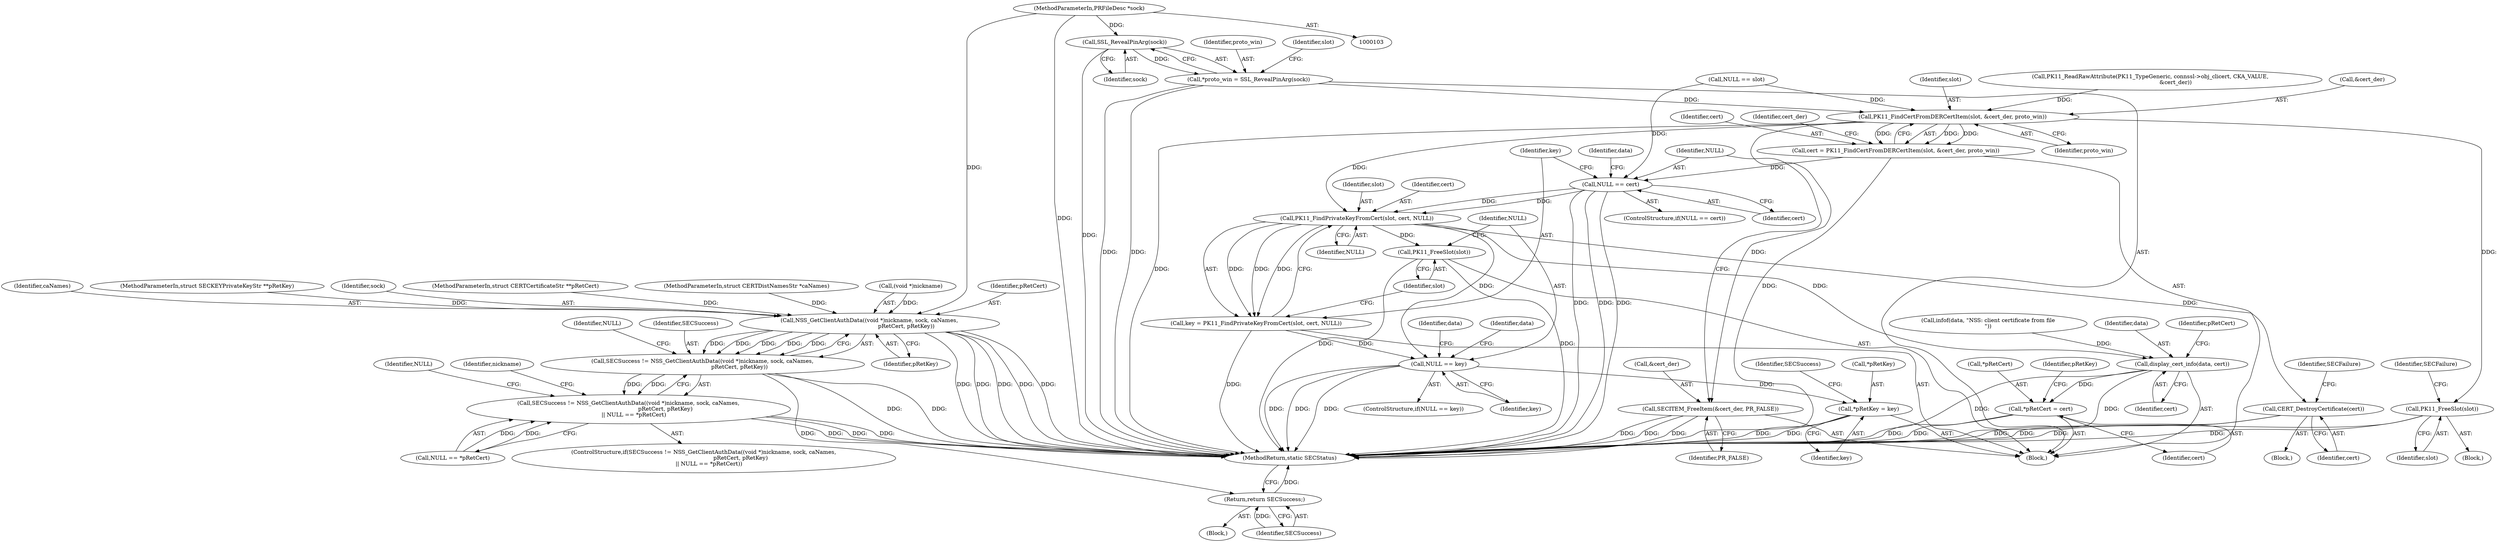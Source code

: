digraph "0_curl_curl-7_50_2~32@pointer" {
"1000105" [label="(MethodParameterIn,PRFileDesc *sock)"];
"1000143" [label="(Call,SSL_RevealPinArg(sock))"];
"1000141" [label="(Call,*proto_win = SSL_RevealPinArg(sock))"];
"1000184" [label="(Call,PK11_FindCertFromDERCertItem(slot, &cert_der, proto_win))"];
"1000182" [label="(Call,cert = PK11_FindCertFromDERCertItem(slot, &cert_der, proto_win))"];
"1000194" [label="(Call,NULL == cert)"];
"1000207" [label="(Call,PK11_FindPrivateKeyFromCert(slot, cert, NULL))"];
"1000205" [label="(Call,key = PK11_FindPrivateKeyFromCert(slot, cert, NULL))"];
"1000214" [label="(Call,NULL == key)"];
"1000235" [label="(Call,*pRetKey = key)"];
"1000211" [label="(Call,PK11_FreeSlot(slot))"];
"1000221" [label="(Call,CERT_DestroyCertificate(cert))"];
"1000228" [label="(Call,display_cert_info(data, cert))"];
"1000231" [label="(Call,*pRetCert = cert)"];
"1000189" [label="(Call,SECITEM_FreeItem(&cert_der, PR_FALSE))"];
"1000201" [label="(Call,PK11_FreeSlot(slot))"];
"1000245" [label="(Call,NSS_GetClientAuthData((void *)nickname, sock, caNames,\n                                          pRetCert, pRetKey))"];
"1000243" [label="(Call,SECSuccess != NSS_GetClientAuthData((void *)nickname, sock, caNames,\n                                          pRetCert, pRetKey))"];
"1000242" [label="(Call,SECSuccess != NSS_GetClientAuthData((void *)nickname, sock, caNames,\n                                          pRetCert, pRetKey)\n      || NULL == *pRetCert)"];
"1000321" [label="(Return,return SECSuccess;)"];
"1000209" [label="(Identifier,cert)"];
"1000224" [label="(Identifier,SECFailure)"];
"1000204" [label="(Identifier,SECFailure)"];
"1000143" [label="(Call,SSL_RevealPinArg(sock))"];
"1000190" [label="(Call,&cert_der)"];
"1000194" [label="(Call,NULL == cert)"];
"1000241" [label="(ControlStructure,if(SECSuccess != NSS_GetClientAuthData((void *)nickname, sock, caNames,\n                                          pRetCert, pRetKey)\n      || NULL == *pRetCert))"];
"1000192" [label="(Identifier,PR_FALSE)"];
"1000226" [label="(Identifier,data)"];
"1000254" [label="(Identifier,NULL)"];
"1000321" [label="(Return,return SECSuccess;)"];
"1000141" [label="(Call,*proto_win = SSL_RevealPinArg(sock))"];
"1000186" [label="(Call,&cert_der)"];
"1000184" [label="(Call,PK11_FindCertFromDERCertItem(slot, &cert_der, proto_win))"];
"1000210" [label="(Identifier,NULL)"];
"1000252" [label="(Identifier,pRetKey)"];
"1000195" [label="(Identifier,NULL)"];
"1000253" [label="(Call,NULL == *pRetCert)"];
"1000212" [label="(Identifier,slot)"];
"1000182" [label="(Call,cert = PK11_FindCertFromDERCertItem(slot, &cert_der, proto_win))"];
"1000230" [label="(Identifier,cert)"];
"1000191" [label="(Identifier,cert_der)"];
"1000142" [label="(Identifier,proto_win)"];
"1000251" [label="(Identifier,pRetCert)"];
"1000105" [label="(MethodParameterIn,PRFileDesc *sock)"];
"1000219" [label="(Identifier,data)"];
"1000250" [label="(Identifier,caNames)"];
"1000211" [label="(Call,PK11_FreeSlot(slot))"];
"1000240" [label="(Identifier,SECSuccess)"];
"1000217" [label="(Block,)"];
"1000214" [label="(Call,NULL == key)"];
"1000234" [label="(Identifier,cert)"];
"1000183" [label="(Identifier,cert)"];
"1000197" [label="(Block,)"];
"1000108" [label="(MethodParameterIn,struct SECKEYPrivateKeyStr **pRetKey)"];
"1000144" [label="(Identifier,sock)"];
"1000229" [label="(Identifier,data)"];
"1000205" [label="(Call,key = PK11_FindPrivateKeyFromCert(slot, cert, NULL))"];
"1000201" [label="(Call,PK11_FreeSlot(slot))"];
"1000236" [label="(Call,*pRetKey)"];
"1000244" [label="(Identifier,SECSuccess)"];
"1000189" [label="(Call,SECITEM_FreeItem(&cert_der, PR_FALSE))"];
"1000249" [label="(Identifier,sock)"];
"1000213" [label="(ControlStructure,if(NULL == key))"];
"1000233" [label="(Identifier,pRetCert)"];
"1000107" [label="(MethodParameterIn,struct CERTCertificateStr **pRetCert)"];
"1000106" [label="(MethodParameterIn,struct CERTDistNamesStr *caNames)"];
"1000273" [label="(Identifier,nickname)"];
"1000235" [label="(Call,*pRetKey = key)"];
"1000221" [label="(Call,CERT_DestroyCertificate(cert))"];
"1000323" [label="(MethodReturn,static SECStatus)"];
"1000245" [label="(Call,NSS_GetClientAuthData((void *)nickname, sock, caNames,\n                                          pRetCert, pRetKey))"];
"1000231" [label="(Call,*pRetCert = cert)"];
"1000215" [label="(Identifier,NULL)"];
"1000237" [label="(Identifier,pRetKey)"];
"1000206" [label="(Identifier,key)"];
"1000196" [label="(Identifier,cert)"];
"1000242" [label="(Call,SECSuccess != NSS_GetClientAuthData((void *)nickname, sock, caNames,\n                                          pRetCert, pRetKey)\n      || NULL == *pRetCert)"];
"1000260" [label="(Identifier,NULL)"];
"1000228" [label="(Call,display_cert_info(data, cert))"];
"1000149" [label="(Identifier,slot)"];
"1000153" [label="(Call,NULL == slot)"];
"1000238" [label="(Identifier,key)"];
"1000109" [label="(Block,)"];
"1000243" [label="(Call,SECSuccess != NSS_GetClientAuthData((void *)nickname, sock, caNames,\n                                          pRetCert, pRetKey))"];
"1000232" [label="(Call,*pRetCert)"];
"1000225" [label="(Call,infof(data, \"NSS: client certificate from file\n\"))"];
"1000188" [label="(Identifier,proto_win)"];
"1000208" [label="(Identifier,slot)"];
"1000216" [label="(Identifier,key)"];
"1000246" [label="(Call,(void *)nickname)"];
"1000322" [label="(Identifier,SECSuccess)"];
"1000193" [label="(ControlStructure,if(NULL == cert))"];
"1000222" [label="(Identifier,cert)"];
"1000202" [label="(Identifier,slot)"];
"1000185" [label="(Identifier,slot)"];
"1000199" [label="(Identifier,data)"];
"1000207" [label="(Call,PK11_FindPrivateKeyFromCert(slot, cert, NULL))"];
"1000165" [label="(Call,PK11_ReadRawAttribute(PK11_TypeGeneric, connssl->obj_clicert, CKA_VALUE,\n                             &cert_der))"];
"1000136" [label="(Block,)"];
"1000105" -> "1000103"  [label="AST: "];
"1000105" -> "1000323"  [label="DDG: "];
"1000105" -> "1000143"  [label="DDG: "];
"1000105" -> "1000245"  [label="DDG: "];
"1000143" -> "1000141"  [label="AST: "];
"1000143" -> "1000144"  [label="CFG: "];
"1000144" -> "1000143"  [label="AST: "];
"1000141" -> "1000143"  [label="CFG: "];
"1000143" -> "1000323"  [label="DDG: "];
"1000143" -> "1000141"  [label="DDG: "];
"1000141" -> "1000136"  [label="AST: "];
"1000142" -> "1000141"  [label="AST: "];
"1000149" -> "1000141"  [label="CFG: "];
"1000141" -> "1000323"  [label="DDG: "];
"1000141" -> "1000323"  [label="DDG: "];
"1000141" -> "1000184"  [label="DDG: "];
"1000184" -> "1000182"  [label="AST: "];
"1000184" -> "1000188"  [label="CFG: "];
"1000185" -> "1000184"  [label="AST: "];
"1000186" -> "1000184"  [label="AST: "];
"1000188" -> "1000184"  [label="AST: "];
"1000182" -> "1000184"  [label="CFG: "];
"1000184" -> "1000323"  [label="DDG: "];
"1000184" -> "1000182"  [label="DDG: "];
"1000184" -> "1000182"  [label="DDG: "];
"1000184" -> "1000182"  [label="DDG: "];
"1000153" -> "1000184"  [label="DDG: "];
"1000165" -> "1000184"  [label="DDG: "];
"1000184" -> "1000189"  [label="DDG: "];
"1000184" -> "1000201"  [label="DDG: "];
"1000184" -> "1000207"  [label="DDG: "];
"1000182" -> "1000136"  [label="AST: "];
"1000183" -> "1000182"  [label="AST: "];
"1000191" -> "1000182"  [label="CFG: "];
"1000182" -> "1000323"  [label="DDG: "];
"1000182" -> "1000194"  [label="DDG: "];
"1000194" -> "1000193"  [label="AST: "];
"1000194" -> "1000196"  [label="CFG: "];
"1000195" -> "1000194"  [label="AST: "];
"1000196" -> "1000194"  [label="AST: "];
"1000199" -> "1000194"  [label="CFG: "];
"1000206" -> "1000194"  [label="CFG: "];
"1000194" -> "1000323"  [label="DDG: "];
"1000194" -> "1000323"  [label="DDG: "];
"1000194" -> "1000323"  [label="DDG: "];
"1000153" -> "1000194"  [label="DDG: "];
"1000194" -> "1000207"  [label="DDG: "];
"1000194" -> "1000207"  [label="DDG: "];
"1000207" -> "1000205"  [label="AST: "];
"1000207" -> "1000210"  [label="CFG: "];
"1000208" -> "1000207"  [label="AST: "];
"1000209" -> "1000207"  [label="AST: "];
"1000210" -> "1000207"  [label="AST: "];
"1000205" -> "1000207"  [label="CFG: "];
"1000207" -> "1000205"  [label="DDG: "];
"1000207" -> "1000205"  [label="DDG: "];
"1000207" -> "1000205"  [label="DDG: "];
"1000207" -> "1000211"  [label="DDG: "];
"1000207" -> "1000214"  [label="DDG: "];
"1000207" -> "1000221"  [label="DDG: "];
"1000207" -> "1000228"  [label="DDG: "];
"1000205" -> "1000136"  [label="AST: "];
"1000206" -> "1000205"  [label="AST: "];
"1000212" -> "1000205"  [label="CFG: "];
"1000205" -> "1000323"  [label="DDG: "];
"1000205" -> "1000214"  [label="DDG: "];
"1000214" -> "1000213"  [label="AST: "];
"1000214" -> "1000216"  [label="CFG: "];
"1000215" -> "1000214"  [label="AST: "];
"1000216" -> "1000214"  [label="AST: "];
"1000219" -> "1000214"  [label="CFG: "];
"1000226" -> "1000214"  [label="CFG: "];
"1000214" -> "1000323"  [label="DDG: "];
"1000214" -> "1000323"  [label="DDG: "];
"1000214" -> "1000323"  [label="DDG: "];
"1000214" -> "1000235"  [label="DDG: "];
"1000235" -> "1000136"  [label="AST: "];
"1000235" -> "1000238"  [label="CFG: "];
"1000236" -> "1000235"  [label="AST: "];
"1000238" -> "1000235"  [label="AST: "];
"1000240" -> "1000235"  [label="CFG: "];
"1000235" -> "1000323"  [label="DDG: "];
"1000235" -> "1000323"  [label="DDG: "];
"1000211" -> "1000136"  [label="AST: "];
"1000211" -> "1000212"  [label="CFG: "];
"1000212" -> "1000211"  [label="AST: "];
"1000215" -> "1000211"  [label="CFG: "];
"1000211" -> "1000323"  [label="DDG: "];
"1000211" -> "1000323"  [label="DDG: "];
"1000221" -> "1000217"  [label="AST: "];
"1000221" -> "1000222"  [label="CFG: "];
"1000222" -> "1000221"  [label="AST: "];
"1000224" -> "1000221"  [label="CFG: "];
"1000221" -> "1000323"  [label="DDG: "];
"1000221" -> "1000323"  [label="DDG: "];
"1000228" -> "1000136"  [label="AST: "];
"1000228" -> "1000230"  [label="CFG: "];
"1000229" -> "1000228"  [label="AST: "];
"1000230" -> "1000228"  [label="AST: "];
"1000233" -> "1000228"  [label="CFG: "];
"1000228" -> "1000323"  [label="DDG: "];
"1000228" -> "1000323"  [label="DDG: "];
"1000225" -> "1000228"  [label="DDG: "];
"1000228" -> "1000231"  [label="DDG: "];
"1000231" -> "1000136"  [label="AST: "];
"1000231" -> "1000234"  [label="CFG: "];
"1000232" -> "1000231"  [label="AST: "];
"1000234" -> "1000231"  [label="AST: "];
"1000237" -> "1000231"  [label="CFG: "];
"1000231" -> "1000323"  [label="DDG: "];
"1000231" -> "1000323"  [label="DDG: "];
"1000189" -> "1000136"  [label="AST: "];
"1000189" -> "1000192"  [label="CFG: "];
"1000190" -> "1000189"  [label="AST: "];
"1000192" -> "1000189"  [label="AST: "];
"1000195" -> "1000189"  [label="CFG: "];
"1000189" -> "1000323"  [label="DDG: "];
"1000189" -> "1000323"  [label="DDG: "];
"1000189" -> "1000323"  [label="DDG: "];
"1000201" -> "1000197"  [label="AST: "];
"1000201" -> "1000202"  [label="CFG: "];
"1000202" -> "1000201"  [label="AST: "];
"1000204" -> "1000201"  [label="CFG: "];
"1000201" -> "1000323"  [label="DDG: "];
"1000201" -> "1000323"  [label="DDG: "];
"1000245" -> "1000243"  [label="AST: "];
"1000245" -> "1000252"  [label="CFG: "];
"1000246" -> "1000245"  [label="AST: "];
"1000249" -> "1000245"  [label="AST: "];
"1000250" -> "1000245"  [label="AST: "];
"1000251" -> "1000245"  [label="AST: "];
"1000252" -> "1000245"  [label="AST: "];
"1000243" -> "1000245"  [label="CFG: "];
"1000245" -> "1000323"  [label="DDG: "];
"1000245" -> "1000323"  [label="DDG: "];
"1000245" -> "1000323"  [label="DDG: "];
"1000245" -> "1000323"  [label="DDG: "];
"1000245" -> "1000323"  [label="DDG: "];
"1000245" -> "1000243"  [label="DDG: "];
"1000245" -> "1000243"  [label="DDG: "];
"1000245" -> "1000243"  [label="DDG: "];
"1000245" -> "1000243"  [label="DDG: "];
"1000245" -> "1000243"  [label="DDG: "];
"1000246" -> "1000245"  [label="DDG: "];
"1000106" -> "1000245"  [label="DDG: "];
"1000107" -> "1000245"  [label="DDG: "];
"1000108" -> "1000245"  [label="DDG: "];
"1000243" -> "1000242"  [label="AST: "];
"1000244" -> "1000243"  [label="AST: "];
"1000254" -> "1000243"  [label="CFG: "];
"1000242" -> "1000243"  [label="CFG: "];
"1000243" -> "1000323"  [label="DDG: "];
"1000243" -> "1000323"  [label="DDG: "];
"1000243" -> "1000242"  [label="DDG: "];
"1000243" -> "1000242"  [label="DDG: "];
"1000243" -> "1000321"  [label="DDG: "];
"1000242" -> "1000241"  [label="AST: "];
"1000242" -> "1000253"  [label="CFG: "];
"1000253" -> "1000242"  [label="AST: "];
"1000260" -> "1000242"  [label="CFG: "];
"1000273" -> "1000242"  [label="CFG: "];
"1000242" -> "1000323"  [label="DDG: "];
"1000242" -> "1000323"  [label="DDG: "];
"1000242" -> "1000323"  [label="DDG: "];
"1000253" -> "1000242"  [label="DDG: "];
"1000253" -> "1000242"  [label="DDG: "];
"1000321" -> "1000109"  [label="AST: "];
"1000321" -> "1000322"  [label="CFG: "];
"1000322" -> "1000321"  [label="AST: "];
"1000323" -> "1000321"  [label="CFG: "];
"1000321" -> "1000323"  [label="DDG: "];
"1000322" -> "1000321"  [label="DDG: "];
}

